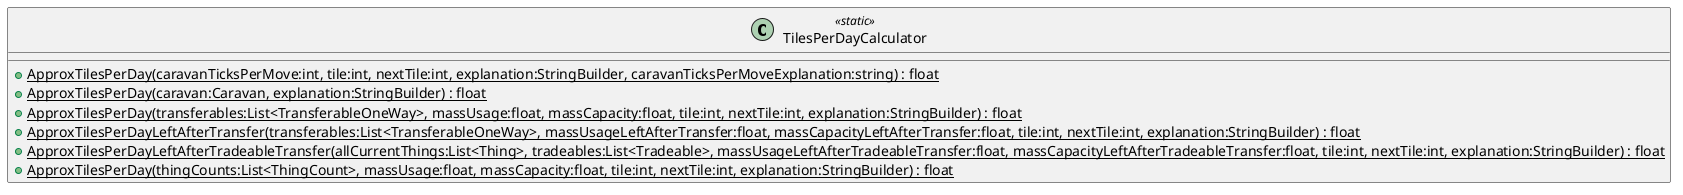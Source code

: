 @startuml
class TilesPerDayCalculator <<static>> {
    + {static} ApproxTilesPerDay(caravanTicksPerMove:int, tile:int, nextTile:int, explanation:StringBuilder, caravanTicksPerMoveExplanation:string) : float
    + {static} ApproxTilesPerDay(caravan:Caravan, explanation:StringBuilder) : float
    + {static} ApproxTilesPerDay(transferables:List<TransferableOneWay>, massUsage:float, massCapacity:float, tile:int, nextTile:int, explanation:StringBuilder) : float
    + {static} ApproxTilesPerDayLeftAfterTransfer(transferables:List<TransferableOneWay>, massUsageLeftAfterTransfer:float, massCapacityLeftAfterTransfer:float, tile:int, nextTile:int, explanation:StringBuilder) : float
    + {static} ApproxTilesPerDayLeftAfterTradeableTransfer(allCurrentThings:List<Thing>, tradeables:List<Tradeable>, massUsageLeftAfterTradeableTransfer:float, massCapacityLeftAfterTradeableTransfer:float, tile:int, nextTile:int, explanation:StringBuilder) : float
    + {static} ApproxTilesPerDay(thingCounts:List<ThingCount>, massUsage:float, massCapacity:float, tile:int, nextTile:int, explanation:StringBuilder) : float
}
@enduml
